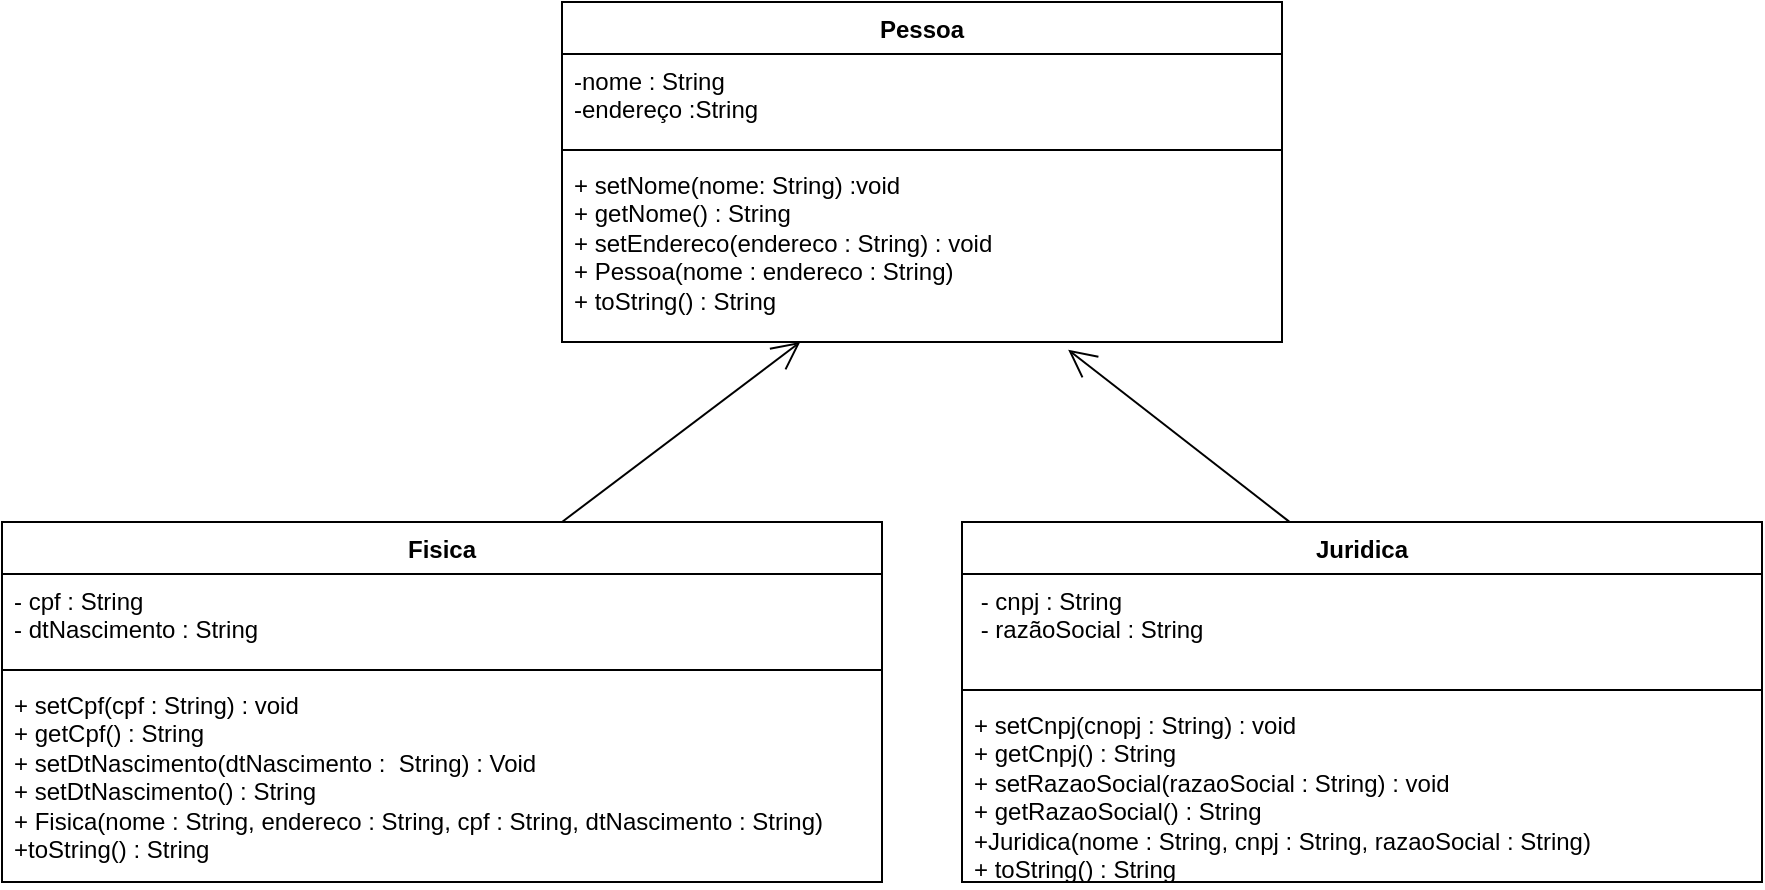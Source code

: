 <mxfile version="21.0.8" type="github">
  <diagram name="Página-1" id="rl-KbVtHWtMd1gjiTtyr">
    <mxGraphModel dx="1028" dy="532" grid="1" gridSize="10" guides="1" tooltips="1" connect="1" arrows="1" fold="1" page="1" pageScale="1" pageWidth="827" pageHeight="1169" math="0" shadow="0">
      <root>
        <mxCell id="0" />
        <mxCell id="1" parent="0" />
        <mxCell id="PdTloCzUyP4Z8quDm2oM-1" value="Pessoa" style="swimlane;fontStyle=1;align=center;verticalAlign=top;childLayout=stackLayout;horizontal=1;startSize=26;horizontalStack=0;resizeParent=1;resizeParentMax=0;resizeLast=0;collapsible=1;marginBottom=0;whiteSpace=wrap;html=1;" vertex="1" parent="1">
          <mxGeometry x="280" y="60" width="360" height="170" as="geometry" />
        </mxCell>
        <mxCell id="PdTloCzUyP4Z8quDm2oM-2" value="-nome : String&lt;br&gt;-endereço :String" style="text;strokeColor=none;fillColor=none;align=left;verticalAlign=top;spacingLeft=4;spacingRight=4;overflow=hidden;rotatable=0;points=[[0,0.5],[1,0.5]];portConstraint=eastwest;whiteSpace=wrap;html=1;" vertex="1" parent="PdTloCzUyP4Z8quDm2oM-1">
          <mxGeometry y="26" width="360" height="44" as="geometry" />
        </mxCell>
        <mxCell id="PdTloCzUyP4Z8quDm2oM-3" value="" style="line;strokeWidth=1;fillColor=none;align=left;verticalAlign=middle;spacingTop=-1;spacingLeft=3;spacingRight=3;rotatable=0;labelPosition=right;points=[];portConstraint=eastwest;strokeColor=inherit;" vertex="1" parent="PdTloCzUyP4Z8quDm2oM-1">
          <mxGeometry y="70" width="360" height="8" as="geometry" />
        </mxCell>
        <mxCell id="PdTloCzUyP4Z8quDm2oM-4" value="+ setNome(nome: String) :void&lt;br&gt;+ getNome() : String&lt;br&gt;+ setEndereco(endereco : String) : void&lt;br&gt;+ Pessoa(nome : endereco : String)&lt;br&gt;+ toString() : String" style="text;strokeColor=none;fillColor=none;align=left;verticalAlign=top;spacingLeft=4;spacingRight=4;overflow=hidden;rotatable=0;points=[[0,0.5],[1,0.5]];portConstraint=eastwest;whiteSpace=wrap;html=1;" vertex="1" parent="PdTloCzUyP4Z8quDm2oM-1">
          <mxGeometry y="78" width="360" height="92" as="geometry" />
        </mxCell>
        <mxCell id="PdTloCzUyP4Z8quDm2oM-6" value="Fisica" style="swimlane;fontStyle=1;align=center;verticalAlign=top;childLayout=stackLayout;horizontal=1;startSize=26;horizontalStack=0;resizeParent=1;resizeParentMax=0;resizeLast=0;collapsible=1;marginBottom=0;whiteSpace=wrap;html=1;" vertex="1" parent="1">
          <mxGeometry y="320" width="440" height="180" as="geometry" />
        </mxCell>
        <mxCell id="PdTloCzUyP4Z8quDm2oM-7" value="- cpf : String&lt;br&gt;- dtNascimento : String" style="text;strokeColor=none;fillColor=none;align=left;verticalAlign=top;spacingLeft=4;spacingRight=4;overflow=hidden;rotatable=0;points=[[0,0.5],[1,0.5]];portConstraint=eastwest;whiteSpace=wrap;html=1;" vertex="1" parent="PdTloCzUyP4Z8quDm2oM-6">
          <mxGeometry y="26" width="440" height="44" as="geometry" />
        </mxCell>
        <mxCell id="PdTloCzUyP4Z8quDm2oM-8" value="" style="line;strokeWidth=1;fillColor=none;align=left;verticalAlign=middle;spacingTop=-1;spacingLeft=3;spacingRight=3;rotatable=0;labelPosition=right;points=[];portConstraint=eastwest;strokeColor=inherit;" vertex="1" parent="PdTloCzUyP4Z8quDm2oM-6">
          <mxGeometry y="70" width="440" height="8" as="geometry" />
        </mxCell>
        <mxCell id="PdTloCzUyP4Z8quDm2oM-9" value="+ setCpf(cpf : String) : void&lt;br&gt;+ getCpf() : String&lt;br&gt;+ setDtNascimento(dtNascimento :&amp;nbsp; String) : Void&lt;br&gt;+ setDtNascimento() : String&amp;nbsp;&lt;br&gt;+ Fisica(nome : String, endereco : String, cpf : String, dtNascimento : String)&lt;br&gt;+toString() : String" style="text;strokeColor=none;fillColor=none;align=left;verticalAlign=top;spacingLeft=4;spacingRight=4;overflow=hidden;rotatable=0;points=[[0,0.5],[1,0.5]];portConstraint=eastwest;whiteSpace=wrap;html=1;" vertex="1" parent="PdTloCzUyP4Z8quDm2oM-6">
          <mxGeometry y="78" width="440" height="102" as="geometry" />
        </mxCell>
        <mxCell id="PdTloCzUyP4Z8quDm2oM-10" value="Juridica" style="swimlane;fontStyle=1;align=center;verticalAlign=top;childLayout=stackLayout;horizontal=1;startSize=26;horizontalStack=0;resizeParent=1;resizeParentMax=0;resizeLast=0;collapsible=1;marginBottom=0;whiteSpace=wrap;html=1;" vertex="1" parent="1">
          <mxGeometry x="480" y="320" width="400" height="180" as="geometry" />
        </mxCell>
        <mxCell id="PdTloCzUyP4Z8quDm2oM-11" value="&amp;nbsp;- cnpj : String&lt;br&gt;&amp;nbsp;- razãoSocial : String" style="text;strokeColor=none;fillColor=none;align=left;verticalAlign=top;spacingLeft=4;spacingRight=4;overflow=hidden;rotatable=0;points=[[0,0.5],[1,0.5]];portConstraint=eastwest;whiteSpace=wrap;html=1;" vertex="1" parent="PdTloCzUyP4Z8quDm2oM-10">
          <mxGeometry y="26" width="400" height="54" as="geometry" />
        </mxCell>
        <mxCell id="PdTloCzUyP4Z8quDm2oM-12" value="" style="line;strokeWidth=1;fillColor=none;align=left;verticalAlign=middle;spacingTop=-1;spacingLeft=3;spacingRight=3;rotatable=0;labelPosition=right;points=[];portConstraint=eastwest;strokeColor=inherit;" vertex="1" parent="PdTloCzUyP4Z8quDm2oM-10">
          <mxGeometry y="80" width="400" height="8" as="geometry" />
        </mxCell>
        <mxCell id="PdTloCzUyP4Z8quDm2oM-13" value="+ setCnpj(cnopj : String) : void&lt;br&gt;+ getCnpj() : String&lt;br&gt;+ setRazaoSocial(razaoSocial : String) : void&lt;br&gt;+ getRazaoSocial() : String&lt;br&gt;+Juridica(nome : String, cnpj : String, razaoSocial : String)&lt;br&gt;+ toString() : String" style="text;strokeColor=none;fillColor=none;align=left;verticalAlign=top;spacingLeft=4;spacingRight=4;overflow=hidden;rotatable=0;points=[[0,0.5],[1,0.5]];portConstraint=eastwest;whiteSpace=wrap;html=1;" vertex="1" parent="PdTloCzUyP4Z8quDm2oM-10">
          <mxGeometry y="88" width="400" height="92" as="geometry" />
        </mxCell>
        <mxCell id="PdTloCzUyP4Z8quDm2oM-19" value="" style="endArrow=open;endFill=1;endSize=12;html=1;rounded=0;" edge="1" parent="1" target="PdTloCzUyP4Z8quDm2oM-4">
          <mxGeometry width="160" relative="1" as="geometry">
            <mxPoint x="280" y="320" as="sourcePoint" />
            <mxPoint x="440" y="340" as="targetPoint" />
          </mxGeometry>
        </mxCell>
        <mxCell id="PdTloCzUyP4Z8quDm2oM-20" value="" style="endArrow=open;endFill=1;endSize=12;html=1;rounded=0;exitX=0.409;exitY=-0.001;exitDx=0;exitDy=0;exitPerimeter=0;entryX=0.703;entryY=1.042;entryDx=0;entryDy=0;entryPerimeter=0;" edge="1" parent="1" source="PdTloCzUyP4Z8quDm2oM-10" target="PdTloCzUyP4Z8quDm2oM-4">
          <mxGeometry width="160" relative="1" as="geometry">
            <mxPoint x="280" y="340" as="sourcePoint" />
            <mxPoint x="440" y="340" as="targetPoint" />
          </mxGeometry>
        </mxCell>
      </root>
    </mxGraphModel>
  </diagram>
</mxfile>
